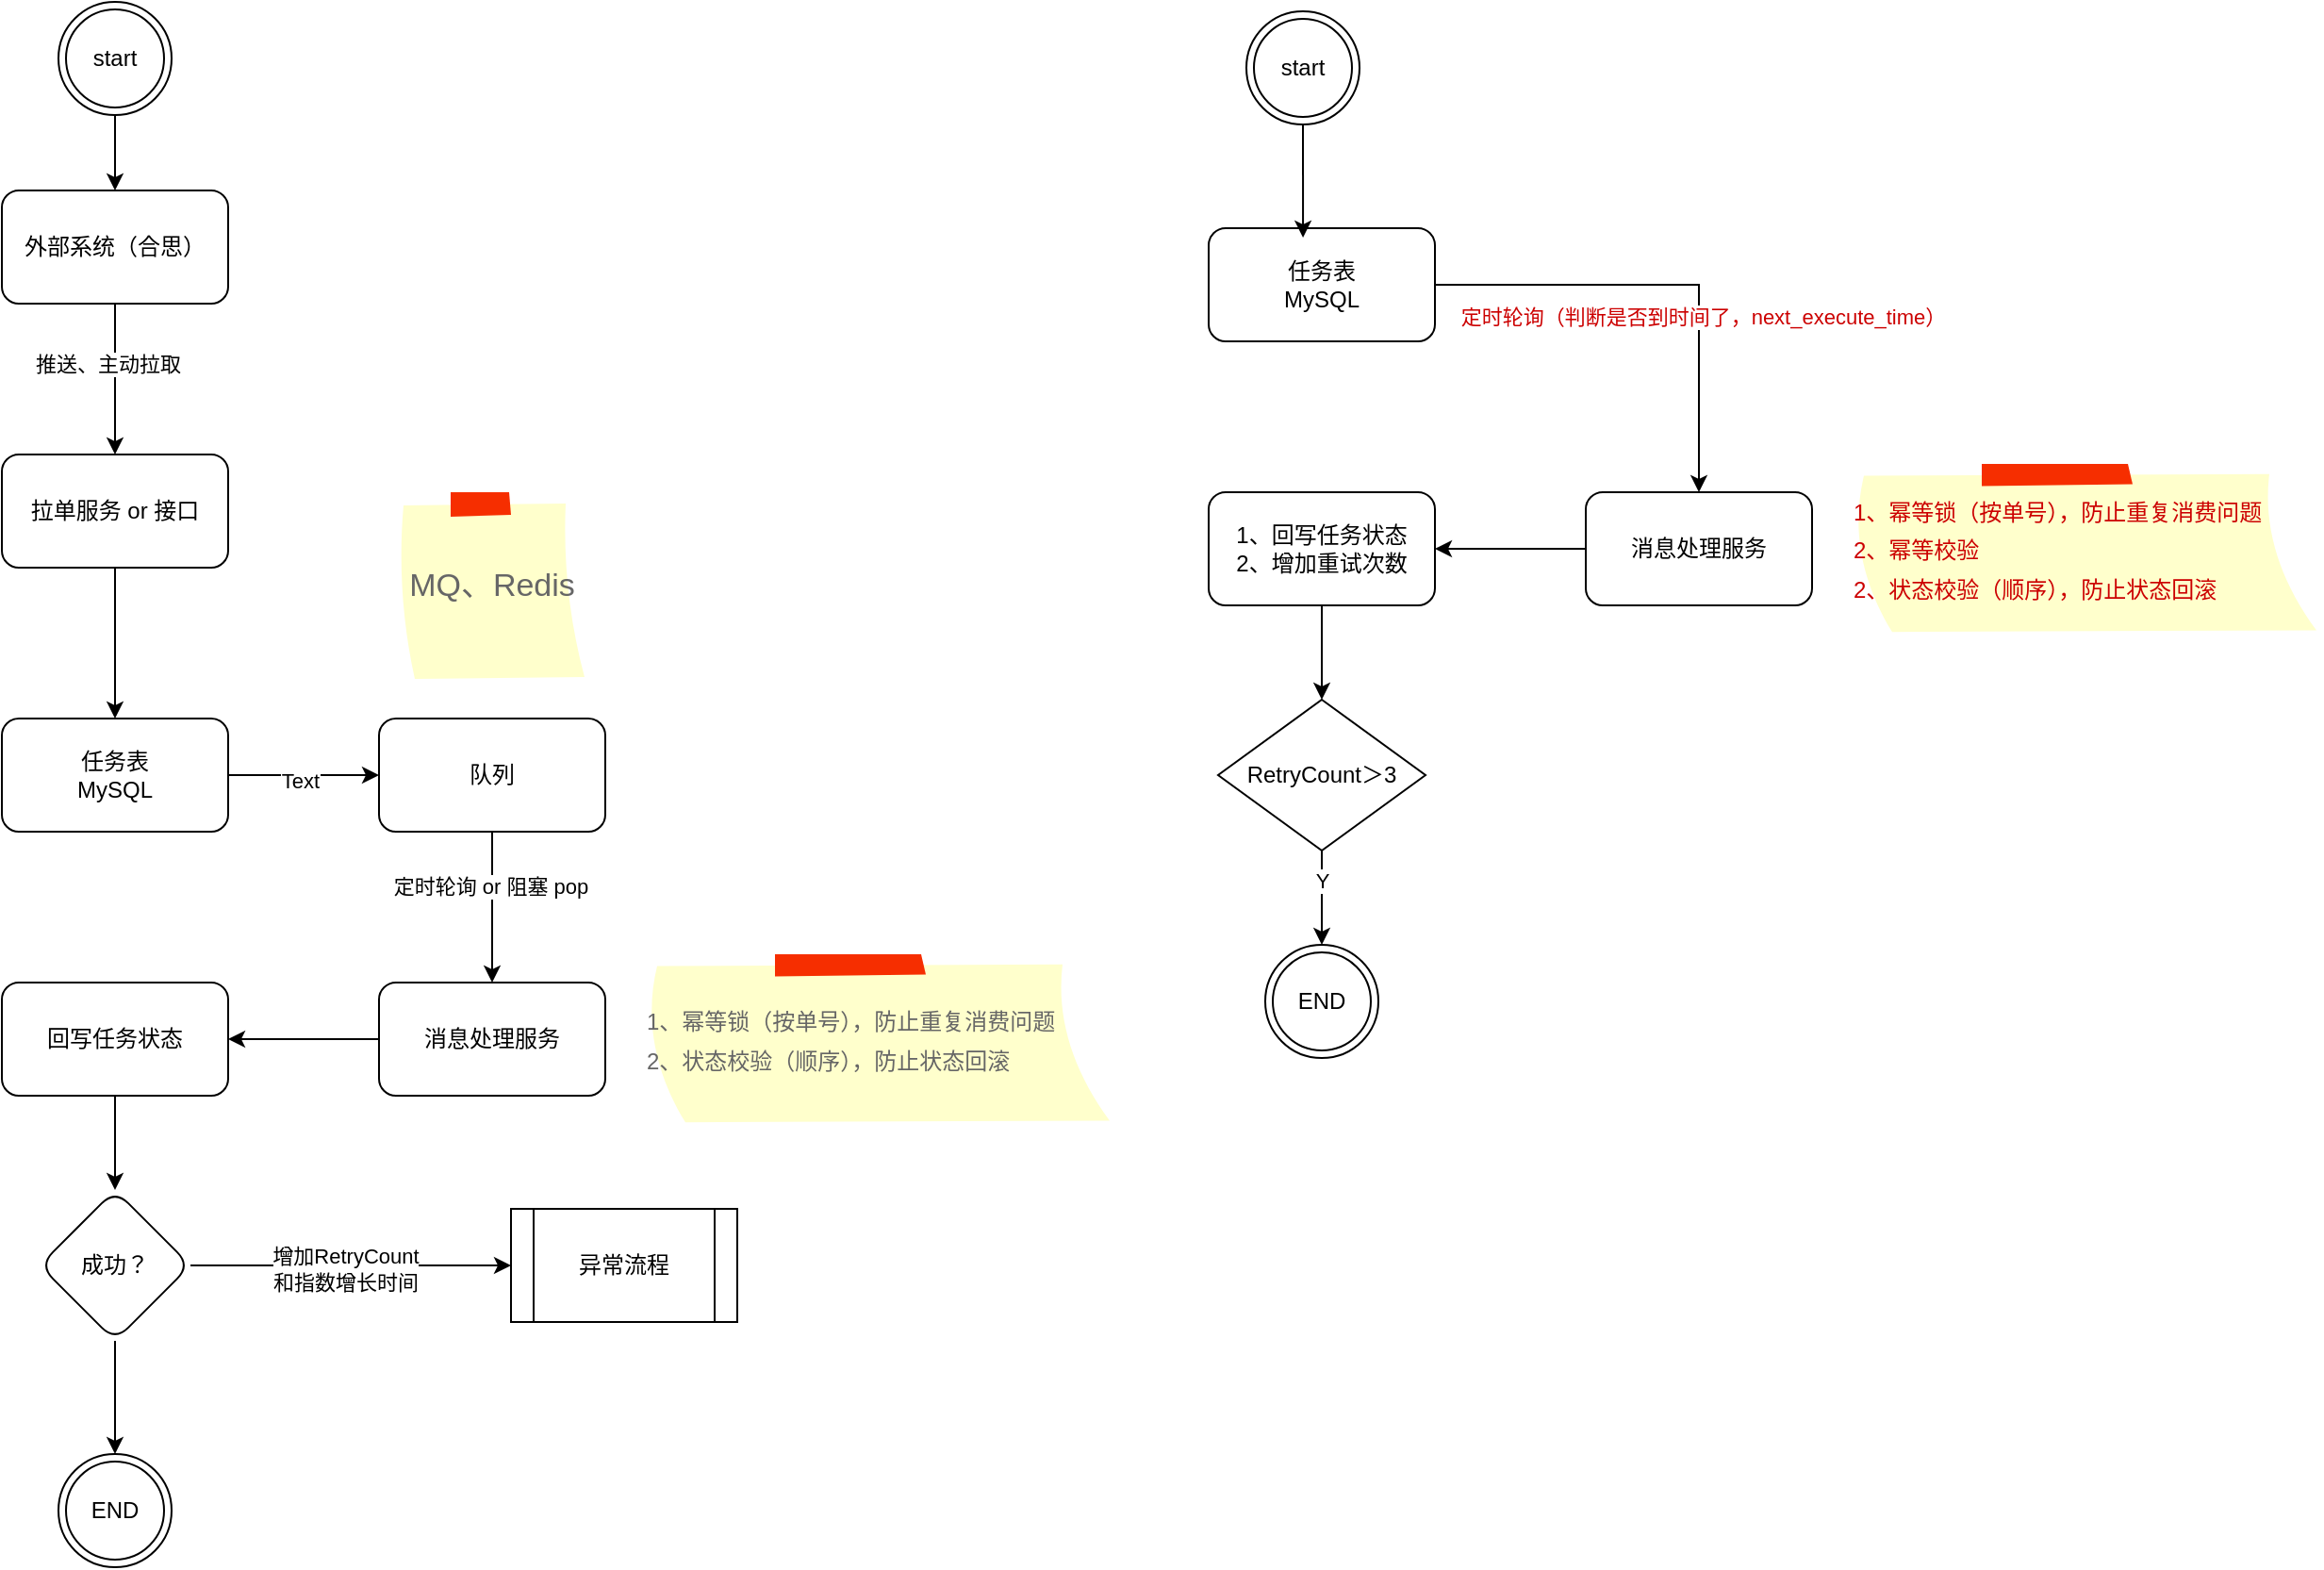 <mxfile version="26.2.3">
  <diagram name="第 1 页" id="Wp1IoGdNccv3mP3BWe9S">
    <mxGraphModel dx="1428" dy="785" grid="1" gridSize="10" guides="1" tooltips="1" connect="1" arrows="1" fold="1" page="1" pageScale="1" pageWidth="1654" pageHeight="2336" math="0" shadow="0">
      <root>
        <mxCell id="0" />
        <mxCell id="1" parent="0" />
        <mxCell id="u-FvYeE5L0ytRQcUQXWl-4" value="" style="edgeStyle=orthogonalEdgeStyle;rounded=0;orthogonalLoop=1;jettySize=auto;html=1;" edge="1" parent="1" source="u-FvYeE5L0ytRQcUQXWl-1" target="u-FvYeE5L0ytRQcUQXWl-3">
          <mxGeometry relative="1" as="geometry" />
        </mxCell>
        <mxCell id="u-FvYeE5L0ytRQcUQXWl-11" value="推送、主动拉取" style="edgeLabel;html=1;align=center;verticalAlign=middle;resizable=0;points=[];" vertex="1" connectable="0" parent="u-FvYeE5L0ytRQcUQXWl-4">
          <mxGeometry x="-0.2" y="-4" relative="1" as="geometry">
            <mxPoint as="offset" />
          </mxGeometry>
        </mxCell>
        <mxCell id="u-FvYeE5L0ytRQcUQXWl-1" value="外部系统（合思）" style="rounded=1;whiteSpace=wrap;html=1;" vertex="1" parent="1">
          <mxGeometry x="340" y="200" width="120" height="60" as="geometry" />
        </mxCell>
        <mxCell id="u-FvYeE5L0ytRQcUQXWl-6" value="" style="edgeStyle=orthogonalEdgeStyle;rounded=0;orthogonalLoop=1;jettySize=auto;html=1;" edge="1" parent="1" source="u-FvYeE5L0ytRQcUQXWl-3" target="u-FvYeE5L0ytRQcUQXWl-5">
          <mxGeometry relative="1" as="geometry" />
        </mxCell>
        <mxCell id="u-FvYeE5L0ytRQcUQXWl-3" value="拉单服务 or 接口" style="whiteSpace=wrap;html=1;rounded=1;" vertex="1" parent="1">
          <mxGeometry x="340" y="340" width="120" height="60" as="geometry" />
        </mxCell>
        <mxCell id="u-FvYeE5L0ytRQcUQXWl-8" value="" style="edgeStyle=orthogonalEdgeStyle;rounded=0;orthogonalLoop=1;jettySize=auto;html=1;" edge="1" parent="1" source="u-FvYeE5L0ytRQcUQXWl-5" target="u-FvYeE5L0ytRQcUQXWl-7">
          <mxGeometry relative="1" as="geometry" />
        </mxCell>
        <mxCell id="u-FvYeE5L0ytRQcUQXWl-20" value="Text" style="edgeLabel;html=1;align=center;verticalAlign=middle;resizable=0;points=[];" vertex="1" connectable="0" parent="u-FvYeE5L0ytRQcUQXWl-8">
          <mxGeometry x="-0.05" y="-3" relative="1" as="geometry">
            <mxPoint as="offset" />
          </mxGeometry>
        </mxCell>
        <mxCell id="u-FvYeE5L0ytRQcUQXWl-5" value="任务表&lt;div&gt;MySQL&lt;/div&gt;" style="whiteSpace=wrap;html=1;rounded=1;" vertex="1" parent="1">
          <mxGeometry x="340" y="480" width="120" height="60" as="geometry" />
        </mxCell>
        <mxCell id="u-FvYeE5L0ytRQcUQXWl-10" value="" style="edgeStyle=orthogonalEdgeStyle;rounded=0;orthogonalLoop=1;jettySize=auto;html=1;" edge="1" parent="1" source="u-FvYeE5L0ytRQcUQXWl-7" target="u-FvYeE5L0ytRQcUQXWl-9">
          <mxGeometry relative="1" as="geometry" />
        </mxCell>
        <mxCell id="u-FvYeE5L0ytRQcUQXWl-15" value="定时轮询 or 阻塞 pop" style="edgeLabel;html=1;align=center;verticalAlign=middle;resizable=0;points=[];" vertex="1" connectable="0" parent="u-FvYeE5L0ytRQcUQXWl-10">
          <mxGeometry x="-0.275" y="-1" relative="1" as="geometry">
            <mxPoint as="offset" />
          </mxGeometry>
        </mxCell>
        <mxCell id="u-FvYeE5L0ytRQcUQXWl-7" value="队列" style="whiteSpace=wrap;html=1;rounded=1;" vertex="1" parent="1">
          <mxGeometry x="540" y="480" width="120" height="60" as="geometry" />
        </mxCell>
        <mxCell id="u-FvYeE5L0ytRQcUQXWl-18" value="" style="edgeStyle=orthogonalEdgeStyle;rounded=0;orthogonalLoop=1;jettySize=auto;html=1;" edge="1" parent="1" source="u-FvYeE5L0ytRQcUQXWl-9" target="u-FvYeE5L0ytRQcUQXWl-17">
          <mxGeometry relative="1" as="geometry" />
        </mxCell>
        <mxCell id="u-FvYeE5L0ytRQcUQXWl-9" value="消息处理服务" style="whiteSpace=wrap;html=1;rounded=1;" vertex="1" parent="1">
          <mxGeometry x="540" y="620" width="120" height="60" as="geometry" />
        </mxCell>
        <mxCell id="u-FvYeE5L0ytRQcUQXWl-13" value="MQ、Redis" style="strokeWidth=1;shadow=0;dashed=0;align=center;html=1;shape=mxgraph.mockup.text.stickyNote2;fontColor=#666666;mainText=;fontSize=17;whiteSpace=wrap;fillColor=#ffffcc;strokeColor=#F62E00;" vertex="1" parent="1">
          <mxGeometry x="550" y="360" width="100" height="100" as="geometry" />
        </mxCell>
        <mxCell id="u-FvYeE5L0ytRQcUQXWl-16" value="&lt;font style=&quot;font-size: 12px;&quot;&gt;1、幂等锁（按单号），防止重复消费问题&lt;/font&gt;&lt;div&gt;&lt;font style=&quot;font-size: 12px;&quot;&gt;2、状态校验（顺序），防止状态回滚&lt;/font&gt;&lt;/div&gt;" style="strokeWidth=1;shadow=0;dashed=0;align=left;html=1;shape=mxgraph.mockup.text.stickyNote2;fontColor=#666666;mainText=;fontSize=17;whiteSpace=wrap;fillColor=#ffffcc;strokeColor=#F62E00;" vertex="1" parent="1">
          <mxGeometry x="680" y="605" width="250" height="90" as="geometry" />
        </mxCell>
        <mxCell id="u-FvYeE5L0ytRQcUQXWl-48" value="" style="edgeStyle=orthogonalEdgeStyle;rounded=0;orthogonalLoop=1;jettySize=auto;html=1;" edge="1" parent="1" source="u-FvYeE5L0ytRQcUQXWl-17" target="u-FvYeE5L0ytRQcUQXWl-47">
          <mxGeometry relative="1" as="geometry" />
        </mxCell>
        <mxCell id="u-FvYeE5L0ytRQcUQXWl-17" value="回写任务状态" style="whiteSpace=wrap;html=1;rounded=1;" vertex="1" parent="1">
          <mxGeometry x="340" y="620" width="120" height="60" as="geometry" />
        </mxCell>
        <mxCell id="u-FvYeE5L0ytRQcUQXWl-22" value="END" style="ellipse;shape=doubleEllipse;html=1;dashed=0;whiteSpace=wrap;aspect=fixed;" vertex="1" parent="1">
          <mxGeometry x="370" y="870" width="60" height="60" as="geometry" />
        </mxCell>
        <mxCell id="u-FvYeE5L0ytRQcUQXWl-25" style="edgeStyle=orthogonalEdgeStyle;rounded=0;orthogonalLoop=1;jettySize=auto;html=1;exitX=0.5;exitY=1;exitDx=0;exitDy=0;entryX=0.5;entryY=0;entryDx=0;entryDy=0;" edge="1" parent="1" source="u-FvYeE5L0ytRQcUQXWl-24" target="u-FvYeE5L0ytRQcUQXWl-1">
          <mxGeometry relative="1" as="geometry" />
        </mxCell>
        <mxCell id="u-FvYeE5L0ytRQcUQXWl-24" value="start" style="ellipse;shape=doubleEllipse;html=1;dashed=0;whiteSpace=wrap;aspect=fixed;" vertex="1" parent="1">
          <mxGeometry x="370" y="100" width="60" height="60" as="geometry" />
        </mxCell>
        <mxCell id="u-FvYeE5L0ytRQcUQXWl-33" value="任务表&lt;div&gt;MySQL&lt;/div&gt;" style="whiteSpace=wrap;html=1;rounded=1;" vertex="1" parent="1">
          <mxGeometry x="980" y="220" width="120" height="60" as="geometry" />
        </mxCell>
        <mxCell id="u-FvYeE5L0ytRQcUQXWl-34" value="" style="edgeStyle=orthogonalEdgeStyle;rounded=0;orthogonalLoop=1;jettySize=auto;html=1;exitX=1;exitY=0.5;exitDx=0;exitDy=0;" edge="1" parent="1" source="u-FvYeE5L0ytRQcUQXWl-33" target="u-FvYeE5L0ytRQcUQXWl-38">
          <mxGeometry relative="1" as="geometry">
            <mxPoint x="1240" y="280" as="sourcePoint" />
          </mxGeometry>
        </mxCell>
        <mxCell id="u-FvYeE5L0ytRQcUQXWl-63" value="&lt;span style=&quot;color: rgb(204, 0, 0);&quot;&gt;定时轮询（判断是否到时间了，next_execute_time）&lt;/span&gt;" style="edgeLabel;html=1;align=center;verticalAlign=middle;resizable=0;points=[];" vertex="1" connectable="0" parent="u-FvYeE5L0ytRQcUQXWl-34">
          <mxGeometry x="0.256" y="2" relative="1" as="geometry">
            <mxPoint as="offset" />
          </mxGeometry>
        </mxCell>
        <mxCell id="u-FvYeE5L0ytRQcUQXWl-37" value="" style="edgeStyle=orthogonalEdgeStyle;rounded=0;orthogonalLoop=1;jettySize=auto;html=1;" edge="1" parent="1" source="u-FvYeE5L0ytRQcUQXWl-38" target="u-FvYeE5L0ytRQcUQXWl-42">
          <mxGeometry relative="1" as="geometry" />
        </mxCell>
        <mxCell id="u-FvYeE5L0ytRQcUQXWl-38" value="消息处理服务" style="whiteSpace=wrap;html=1;rounded=1;" vertex="1" parent="1">
          <mxGeometry x="1180" y="360" width="120" height="60" as="geometry" />
        </mxCell>
        <mxCell id="u-FvYeE5L0ytRQcUQXWl-40" value="&lt;font style=&quot;font-size: 12px; color: rgb(204, 0, 0);&quot;&gt;1、幂等锁（按单号），防止重复消费问题&lt;/font&gt;&lt;div&gt;&lt;span style=&quot;font-size: 12px;&quot;&gt;&lt;font style=&quot;color: rgb(204, 0, 0);&quot;&gt;2、幂等校验&lt;br&gt;&lt;/font&gt;&lt;/span&gt;&lt;div&gt;&lt;font style=&quot;font-size: 12px; color: rgb(204, 0, 0);&quot;&gt;2、状态校验（顺序），防止状态回滚&lt;/font&gt;&lt;/div&gt;&lt;/div&gt;" style="strokeWidth=1;shadow=0;dashed=0;align=left;html=1;shape=mxgraph.mockup.text.stickyNote2;fontColor=#666666;mainText=;fontSize=17;whiteSpace=wrap;fillColor=#ffffcc;strokeColor=#F62E00;" vertex="1" parent="1">
          <mxGeometry x="1320" y="345" width="250" height="90" as="geometry" />
        </mxCell>
        <mxCell id="u-FvYeE5L0ytRQcUQXWl-58" style="edgeStyle=orthogonalEdgeStyle;rounded=0;orthogonalLoop=1;jettySize=auto;html=1;exitX=0.5;exitY=1;exitDx=0;exitDy=0;" edge="1" parent="1" source="u-FvYeE5L0ytRQcUQXWl-42" target="u-FvYeE5L0ytRQcUQXWl-57">
          <mxGeometry relative="1" as="geometry" />
        </mxCell>
        <mxCell id="u-FvYeE5L0ytRQcUQXWl-42" value="1、回写任务状态&lt;div&gt;2、增加重试次数&lt;/div&gt;" style="whiteSpace=wrap;html=1;rounded=1;" vertex="1" parent="1">
          <mxGeometry x="980" y="360" width="120" height="60" as="geometry" />
        </mxCell>
        <mxCell id="u-FvYeE5L0ytRQcUQXWl-44" style="edgeStyle=orthogonalEdgeStyle;rounded=0;orthogonalLoop=1;jettySize=auto;html=1;exitX=0.5;exitY=1;exitDx=0;exitDy=0;entryX=0.417;entryY=0.083;entryDx=0;entryDy=0;entryPerimeter=0;" edge="1" parent="1" source="u-FvYeE5L0ytRQcUQXWl-45" target="u-FvYeE5L0ytRQcUQXWl-33">
          <mxGeometry relative="1" as="geometry">
            <mxPoint x="1030" y="205" as="targetPoint" />
          </mxGeometry>
        </mxCell>
        <mxCell id="u-FvYeE5L0ytRQcUQXWl-45" value="start" style="ellipse;shape=doubleEllipse;html=1;dashed=0;whiteSpace=wrap;aspect=fixed;" vertex="1" parent="1">
          <mxGeometry x="1000" y="105" width="60" height="60" as="geometry" />
        </mxCell>
        <mxCell id="u-FvYeE5L0ytRQcUQXWl-50" style="edgeStyle=orthogonalEdgeStyle;rounded=0;orthogonalLoop=1;jettySize=auto;html=1;exitX=0.5;exitY=1;exitDx=0;exitDy=0;entryX=0.5;entryY=0;entryDx=0;entryDy=0;" edge="1" parent="1" source="u-FvYeE5L0ytRQcUQXWl-47" target="u-FvYeE5L0ytRQcUQXWl-22">
          <mxGeometry relative="1" as="geometry" />
        </mxCell>
        <mxCell id="u-FvYeE5L0ytRQcUQXWl-51" style="edgeStyle=orthogonalEdgeStyle;rounded=0;orthogonalLoop=1;jettySize=auto;html=1;exitX=1;exitY=0.5;exitDx=0;exitDy=0;" edge="1" parent="1" source="u-FvYeE5L0ytRQcUQXWl-47" target="u-FvYeE5L0ytRQcUQXWl-49">
          <mxGeometry relative="1" as="geometry" />
        </mxCell>
        <mxCell id="u-FvYeE5L0ytRQcUQXWl-52" value="增加RetryCount&lt;div&gt;和指数增长时间&lt;/div&gt;" style="edgeLabel;html=1;align=center;verticalAlign=middle;resizable=0;points=[];" vertex="1" connectable="0" parent="u-FvYeE5L0ytRQcUQXWl-51">
          <mxGeometry x="-0.04" y="-2" relative="1" as="geometry">
            <mxPoint as="offset" />
          </mxGeometry>
        </mxCell>
        <mxCell id="u-FvYeE5L0ytRQcUQXWl-47" value="成功？" style="rhombus;whiteSpace=wrap;html=1;rounded=1;" vertex="1" parent="1">
          <mxGeometry x="360" y="730" width="80" height="80" as="geometry" />
        </mxCell>
        <mxCell id="u-FvYeE5L0ytRQcUQXWl-49" value="异常流程" style="shape=process;whiteSpace=wrap;html=1;backgroundOutline=1;" vertex="1" parent="1">
          <mxGeometry x="610" y="740" width="120" height="60" as="geometry" />
        </mxCell>
        <mxCell id="u-FvYeE5L0ytRQcUQXWl-55" value="END" style="ellipse;shape=doubleEllipse;html=1;dashed=0;whiteSpace=wrap;aspect=fixed;" vertex="1" parent="1">
          <mxGeometry x="1010" y="600" width="60" height="60" as="geometry" />
        </mxCell>
        <mxCell id="u-FvYeE5L0ytRQcUQXWl-59" style="edgeStyle=orthogonalEdgeStyle;rounded=0;orthogonalLoop=1;jettySize=auto;html=1;exitX=0.5;exitY=1;exitDx=0;exitDy=0;entryX=0.5;entryY=0;entryDx=0;entryDy=0;" edge="1" parent="1" source="u-FvYeE5L0ytRQcUQXWl-57" target="u-FvYeE5L0ytRQcUQXWl-55">
          <mxGeometry relative="1" as="geometry" />
        </mxCell>
        <mxCell id="u-FvYeE5L0ytRQcUQXWl-60" value="Y" style="edgeLabel;html=1;align=center;verticalAlign=middle;resizable=0;points=[];" vertex="1" connectable="0" parent="u-FvYeE5L0ytRQcUQXWl-59">
          <mxGeometry x="-0.36" relative="1" as="geometry">
            <mxPoint as="offset" />
          </mxGeometry>
        </mxCell>
        <mxCell id="u-FvYeE5L0ytRQcUQXWl-57" value="RetryCount＞3" style="rhombus;whiteSpace=wrap;html=1;" vertex="1" parent="1">
          <mxGeometry x="985" y="470" width="110" height="80" as="geometry" />
        </mxCell>
      </root>
    </mxGraphModel>
  </diagram>
</mxfile>

